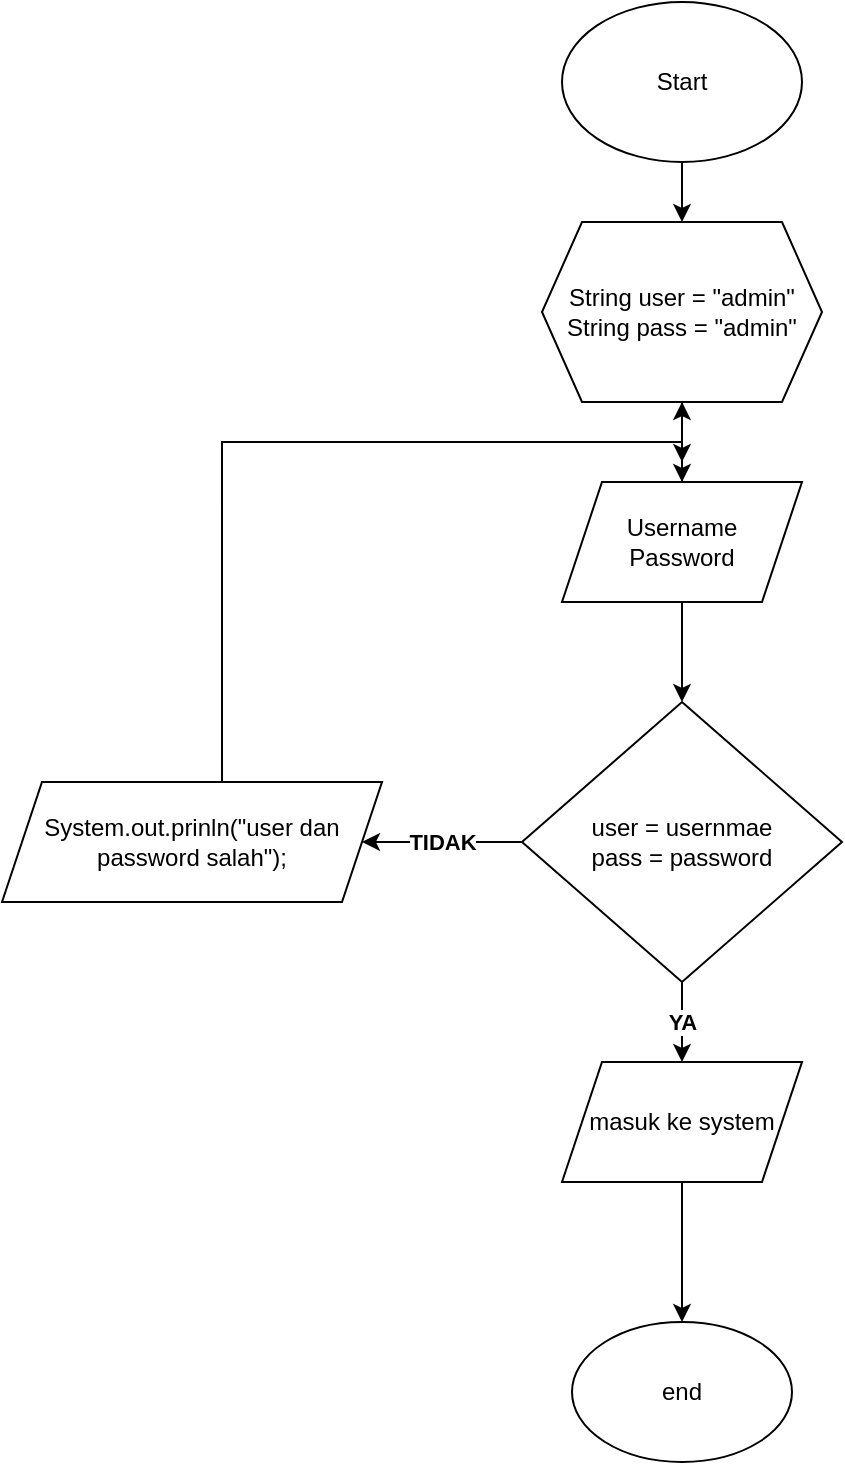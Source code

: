 <mxfile version="21.8.2" type="github">
  <diagram id="C5RBs43oDa-KdzZeNtuy" name="Page-1">
    <mxGraphModel dx="1120" dy="470" grid="1" gridSize="10" guides="1" tooltips="1" connect="1" arrows="1" fold="1" page="1" pageScale="1" pageWidth="827" pageHeight="1169" math="0" shadow="0">
      <root>
        <mxCell id="WIyWlLk6GJQsqaUBKTNV-0" />
        <mxCell id="WIyWlLk6GJQsqaUBKTNV-1" parent="WIyWlLk6GJQsqaUBKTNV-0" />
        <mxCell id="zZqWX8QPViJIobS93Xa4-1" value="" style="edgeStyle=orthogonalEdgeStyle;rounded=0;orthogonalLoop=1;jettySize=auto;html=1;" edge="1" parent="WIyWlLk6GJQsqaUBKTNV-1" source="cExrO9pCa7H3TyqUHwdT-0" target="zZqWX8QPViJIobS93Xa4-0">
          <mxGeometry relative="1" as="geometry" />
        </mxCell>
        <mxCell id="cExrO9pCa7H3TyqUHwdT-0" value="Start" style="ellipse;whiteSpace=wrap;html=1;" parent="WIyWlLk6GJQsqaUBKTNV-1" vertex="1">
          <mxGeometry x="330" y="10" width="120" height="80" as="geometry" />
        </mxCell>
        <mxCell id="zZqWX8QPViJIobS93Xa4-3" value="" style="edgeStyle=orthogonalEdgeStyle;rounded=0;orthogonalLoop=1;jettySize=auto;html=1;" edge="1" parent="WIyWlLk6GJQsqaUBKTNV-1" source="zZqWX8QPViJIobS93Xa4-0" target="zZqWX8QPViJIobS93Xa4-2">
          <mxGeometry relative="1" as="geometry" />
        </mxCell>
        <mxCell id="zZqWX8QPViJIobS93Xa4-0" value="String user = &quot;admin&quot;&lt;br&gt;String pass = &quot;admin&quot;" style="shape=hexagon;perimeter=hexagonPerimeter2;whiteSpace=wrap;html=1;fixedSize=1;" vertex="1" parent="WIyWlLk6GJQsqaUBKTNV-1">
          <mxGeometry x="320" y="120" width="140" height="90" as="geometry" />
        </mxCell>
        <mxCell id="zZqWX8QPViJIobS93Xa4-5" value="" style="edgeStyle=orthogonalEdgeStyle;rounded=0;orthogonalLoop=1;jettySize=auto;html=1;" edge="1" parent="WIyWlLk6GJQsqaUBKTNV-1" source="zZqWX8QPViJIobS93Xa4-2">
          <mxGeometry relative="1" as="geometry">
            <mxPoint x="390" y="360" as="targetPoint" />
          </mxGeometry>
        </mxCell>
        <mxCell id="zZqWX8QPViJIobS93Xa4-21" value="" style="edgeStyle=orthogonalEdgeStyle;rounded=0;orthogonalLoop=1;jettySize=auto;html=1;" edge="1" parent="WIyWlLk6GJQsqaUBKTNV-1" source="zZqWX8QPViJIobS93Xa4-2" target="zZqWX8QPViJIobS93Xa4-0">
          <mxGeometry relative="1" as="geometry" />
        </mxCell>
        <mxCell id="zZqWX8QPViJIobS93Xa4-2" value="Username&lt;br&gt;Password" style="shape=parallelogram;perimeter=parallelogramPerimeter;whiteSpace=wrap;html=1;fixedSize=1;" vertex="1" parent="WIyWlLk6GJQsqaUBKTNV-1">
          <mxGeometry x="330" y="250" width="120" height="60" as="geometry" />
        </mxCell>
        <mxCell id="zZqWX8QPViJIobS93Xa4-11" value="TIDAK" style="edgeStyle=orthogonalEdgeStyle;rounded=0;orthogonalLoop=1;jettySize=auto;html=1;fontStyle=1" edge="1" parent="WIyWlLk6GJQsqaUBKTNV-1" source="zZqWX8QPViJIobS93Xa4-6">
          <mxGeometry relative="1" as="geometry">
            <mxPoint x="230" y="430" as="targetPoint" />
          </mxGeometry>
        </mxCell>
        <mxCell id="zZqWX8QPViJIobS93Xa4-19" value="YA" style="edgeStyle=orthogonalEdgeStyle;rounded=0;orthogonalLoop=1;jettySize=auto;html=1;fontStyle=1" edge="1" parent="WIyWlLk6GJQsqaUBKTNV-1" source="zZqWX8QPViJIobS93Xa4-6" target="zZqWX8QPViJIobS93Xa4-12">
          <mxGeometry relative="1" as="geometry" />
        </mxCell>
        <mxCell id="zZqWX8QPViJIobS93Xa4-6" value="user = usernmae&lt;br&gt;pass = password" style="rhombus;whiteSpace=wrap;html=1;" vertex="1" parent="WIyWlLk6GJQsqaUBKTNV-1">
          <mxGeometry x="310" y="360" width="160" height="140" as="geometry" />
        </mxCell>
        <mxCell id="zZqWX8QPViJIobS93Xa4-20" value="" style="edgeStyle=orthogonalEdgeStyle;rounded=0;orthogonalLoop=1;jettySize=auto;html=1;" edge="1" parent="WIyWlLk6GJQsqaUBKTNV-1" source="zZqWX8QPViJIobS93Xa4-12" target="zZqWX8QPViJIobS93Xa4-14">
          <mxGeometry relative="1" as="geometry" />
        </mxCell>
        <mxCell id="zZqWX8QPViJIobS93Xa4-12" value="masuk ke system" style="shape=parallelogram;perimeter=parallelogramPerimeter;whiteSpace=wrap;html=1;fixedSize=1;" vertex="1" parent="WIyWlLk6GJQsqaUBKTNV-1">
          <mxGeometry x="330" y="540" width="120" height="60" as="geometry" />
        </mxCell>
        <mxCell id="zZqWX8QPViJIobS93Xa4-16" style="edgeStyle=orthogonalEdgeStyle;rounded=0;orthogonalLoop=1;jettySize=auto;html=1;exitX=0.579;exitY=0.983;exitDx=0;exitDy=0;exitPerimeter=0;" edge="1" parent="WIyWlLk6GJQsqaUBKTNV-1" source="zZqWX8QPViJIobS93Xa4-13">
          <mxGeometry relative="1" as="geometry">
            <mxPoint x="390" y="240" as="targetPoint" />
            <mxPoint x="160" y="470" as="sourcePoint" />
            <Array as="points">
              <mxPoint x="160" y="230" />
              <mxPoint x="390" y="230" />
            </Array>
          </mxGeometry>
        </mxCell>
        <mxCell id="zZqWX8QPViJIobS93Xa4-13" value="System.out.prinln(&quot;user dan password salah&quot;);" style="shape=parallelogram;perimeter=parallelogramPerimeter;whiteSpace=wrap;html=1;fixedSize=1;" vertex="1" parent="WIyWlLk6GJQsqaUBKTNV-1">
          <mxGeometry x="50" y="400" width="190" height="60" as="geometry" />
        </mxCell>
        <mxCell id="zZqWX8QPViJIobS93Xa4-14" value="end" style="ellipse;whiteSpace=wrap;html=1;" vertex="1" parent="WIyWlLk6GJQsqaUBKTNV-1">
          <mxGeometry x="335" y="670" width="110" height="70" as="geometry" />
        </mxCell>
      </root>
    </mxGraphModel>
  </diagram>
</mxfile>
